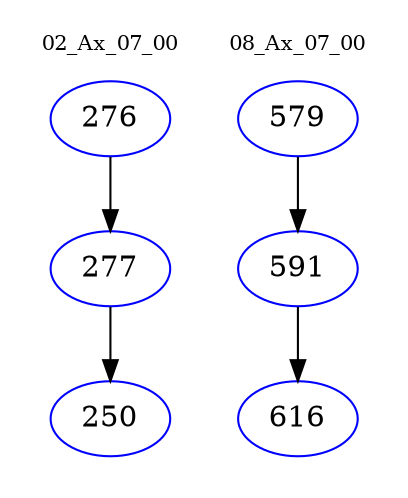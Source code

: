 digraph{
subgraph cluster_0 {
color = white
label = "02_Ax_07_00";
fontsize=10;
T0_276 [label="276", color="blue"]
T0_276 -> T0_277 [color="black"]
T0_277 [label="277", color="blue"]
T0_277 -> T0_250 [color="black"]
T0_250 [label="250", color="blue"]
}
subgraph cluster_1 {
color = white
label = "08_Ax_07_00";
fontsize=10;
T1_579 [label="579", color="blue"]
T1_579 -> T1_591 [color="black"]
T1_591 [label="591", color="blue"]
T1_591 -> T1_616 [color="black"]
T1_616 [label="616", color="blue"]
}
}
